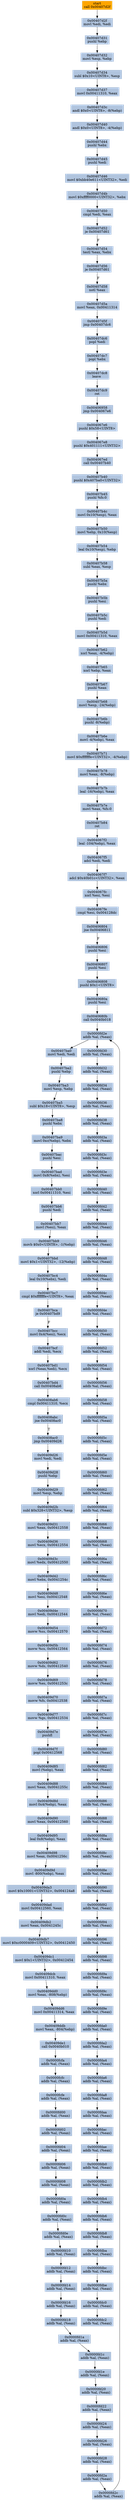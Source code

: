 digraph G {
node[shape=rectangle,style=filled,fillcolor=lightsteelblue,color=lightsteelblue]
bgcolor="transparent"
a0x00406953call_0x00407d2f[label="start\ncall 0x00407d2f",color="lightgrey",fillcolor="orange"];
a0x00407d2fmovl_edi_edi[label="0x00407d2f\nmovl %edi, %edi"];
a0x00407d31pushl_ebp[label="0x00407d31\npushl %ebp"];
a0x00407d32movl_esp_ebp[label="0x00407d32\nmovl %esp, %ebp"];
a0x00407d34subl_0x10UINT8_esp[label="0x00407d34\nsubl $0x10<UINT8>, %esp"];
a0x00407d37movl_0x00411310_eax[label="0x00407d37\nmovl 0x00411310, %eax"];
a0x00407d3candl_0x0UINT8__8ebp_[label="0x00407d3c\nandl $0x0<UINT8>, -8(%ebp)"];
a0x00407d40andl_0x0UINT8__4ebp_[label="0x00407d40\nandl $0x0<UINT8>, -4(%ebp)"];
a0x00407d44pushl_ebx[label="0x00407d44\npushl %ebx"];
a0x00407d45pushl_edi[label="0x00407d45\npushl %edi"];
a0x00407d46movl_0xbb40e611UINT32_edi[label="0x00407d46\nmovl $0xbb40e611<UINT32>, %edi"];
a0x00407d4bmovl_0xffff0000UINT32_ebx[label="0x00407d4b\nmovl $0xffff0000<UINT32>, %ebx"];
a0x00407d50cmpl_edi_eax[label="0x00407d50\ncmpl %edi, %eax"];
a0x00407d52je_0x00407d61[label="0x00407d52\nje 0x00407d61"];
a0x00407d54testl_eax_ebx[label="0x00407d54\ntestl %eax, %ebx"];
a0x00407d56je_0x00407d61[label="0x00407d56\nje 0x00407d61"];
a0x00407d58notl_eax[label="0x00407d58\nnotl %eax"];
a0x00407d5amovl_eax_0x00411314[label="0x00407d5a\nmovl %eax, 0x00411314"];
a0x00407d5fjmp_0x00407dc6[label="0x00407d5f\njmp 0x00407dc6"];
a0x00407dc6popl_edi[label="0x00407dc6\npopl %edi"];
a0x00407dc7popl_ebx[label="0x00407dc7\npopl %ebx"];
a0x00407dc8leave_[label="0x00407dc8\nleave "];
a0x00407dc9ret[label="0x00407dc9\nret"];
a0x00406958jmp_0x004067e6[label="0x00406958\njmp 0x004067e6"];
a0x004067e6pushl_0x58UINT8[label="0x004067e6\npushl $0x58<UINT8>"];
a0x004067e8pushl_0x401111UINT32[label="0x004067e8\npushl $0x401111<UINT32>"];
a0x004067edcall_0x00407b40[label="0x004067ed\ncall 0x00407b40"];
a0x00407b40pushl_0x407ba0UINT32[label="0x00407b40\npushl $0x407ba0<UINT32>"];
a0x00407b45pushl_fs_0[label="0x00407b45\npushl %fs:0"];
a0x00407b4cmovl_0x10esp__eax[label="0x00407b4c\nmovl 0x10(%esp), %eax"];
a0x00407b50movl_ebp_0x10esp_[label="0x00407b50\nmovl %ebp, 0x10(%esp)"];
a0x00407b54leal_0x10esp__ebp[label="0x00407b54\nleal 0x10(%esp), %ebp"];
a0x00407b58subl_eax_esp[label="0x00407b58\nsubl %eax, %esp"];
a0x00407b5apushl_ebx[label="0x00407b5a\npushl %ebx"];
a0x00407b5bpushl_esi[label="0x00407b5b\npushl %esi"];
a0x00407b5cpushl_edi[label="0x00407b5c\npushl %edi"];
a0x00407b5dmovl_0x00411310_eax[label="0x00407b5d\nmovl 0x00411310, %eax"];
a0x00407b62xorl_eax__4ebp_[label="0x00407b62\nxorl %eax, -4(%ebp)"];
a0x00407b65xorl_ebp_eax[label="0x00407b65\nxorl %ebp, %eax"];
a0x00407b67pushl_eax[label="0x00407b67\npushl %eax"];
a0x00407b68movl_esp__24ebp_[label="0x00407b68\nmovl %esp, -24(%ebp)"];
a0x00407b6bpushl__8ebp_[label="0x00407b6b\npushl -8(%ebp)"];
a0x00407b6emovl__4ebp__eax[label="0x00407b6e\nmovl -4(%ebp), %eax"];
a0x00407b71movl_0xfffffffeUINT32__4ebp_[label="0x00407b71\nmovl $0xfffffffe<UINT32>, -4(%ebp)"];
a0x00407b78movl_eax__8ebp_[label="0x00407b78\nmovl %eax, -8(%ebp)"];
a0x00407b7bleal__16ebp__eax[label="0x00407b7b\nleal -16(%ebp), %eax"];
a0x00407b7emovl_eax_fs_0[label="0x00407b7e\nmovl %eax, %fs:0"];
a0x00407b84ret[label="0x00407b84\nret"];
a0x004067f2leal__104ebp__eax[label="0x004067f2\nleal -104(%ebp), %eax"];
a0x004067f5adcl_edi_edi[label="0x004067f5\nadcl %edi, %edi"];
a0x004067f7adcl_0x40b01cUINT32_eax[label="0x004067f7\nadcl $0x40b01c<UINT32>, %eax"];
a0x004067fcxorl_esi_esi[label="0x004067fc\nxorl %esi, %esi"];
a0x004067fecmpl_esi_0x004128dc[label="0x004067fe\ncmpl %esi, 0x004128dc"];
a0x00406804jne_0x00406811[label="0x00406804\njne 0x00406811"];
a0x00406806pushl_esi[label="0x00406806\npushl %esi"];
a0x00406807pushl_esi[label="0x00406807\npushl %esi"];
a0x00406808pushl_0x1UINT8[label="0x00406808\npushl $0x1<UINT8>"];
a0x0040680apushl_esi[label="0x0040680a\npushl %esi"];
a0x0040680bcall_0x0040b018[label="0x0040680b\ncall 0x0040b018"];
a0x0000fd2eaddb_al_eax_[label="0x0000fd2e\naddb %al, (%eax)"];
a0x00407ba0movl_edi_edi[label="0x00407ba0\nmovl %edi, %edi"];
a0x00407ba2pushl_ebp[label="0x00407ba2\npushl %ebp"];
a0x00407ba3movl_esp_ebp[label="0x00407ba3\nmovl %esp, %ebp"];
a0x00407ba5subl_0x18UINT8_esp[label="0x00407ba5\nsubl $0x18<UINT8>, %esp"];
a0x00407ba8pushl_ebx[label="0x00407ba8\npushl %ebx"];
a0x00407ba9movl_0xcebp__ebx[label="0x00407ba9\nmovl 0xc(%ebp), %ebx"];
a0x00407bacpushl_esi[label="0x00407bac\npushl %esi"];
a0x00407badmovl_0x8ebx__esi[label="0x00407bad\nmovl 0x8(%ebx), %esi"];
a0x00407bb0xorl_0x00411310_esi[label="0x00407bb0\nxorl 0x00411310, %esi"];
a0x00407bb6pushl_edi[label="0x00407bb6\npushl %edi"];
a0x00407bb7movl_esi__eax[label="0x00407bb7\nmovl (%esi), %eax"];
a0x00407bb9movb_0x0UINT8__1ebp_[label="0x00407bb9\nmovb $0x0<UINT8>, -1(%ebp)"];
a0x00407bbdmovl_0x1UINT32__12ebp_[label="0x00407bbd\nmovl $0x1<UINT32>, -12(%ebp)"];
a0x00407bc4leal_0x10ebx__edi[label="0x00407bc4\nleal 0x10(%ebx), %edi"];
a0x00407bc7cmpl_0xfffffffeUINT8_eax[label="0x00407bc7\ncmpl $0xfffffffe<UINT8>, %eax"];
a0x00407bcaje_0x00407bd9[label="0x00407bca\nje 0x00407bd9"];
a0x00407bccmovl_0x4esi__ecx[label="0x00407bcc\nmovl 0x4(%esi), %ecx"];
a0x00407bcfaddl_edi_ecx[label="0x00407bcf\naddl %edi, %ecx"];
a0x00407bd1xorl_eaxedi__ecx[label="0x00407bd1\nxorl (%eax,%edi), %ecx"];
a0x00407bd4call_0x00408ab6[label="0x00407bd4\ncall 0x00408ab6"];
a0x00408ab6cmpl_0x00411310_ecx[label="0x00408ab6\ncmpl 0x00411310, %ecx"];
a0x00408abcjne_0x00408ac0[label="0x00408abc\njne 0x00408ac0"];
a0x00408ac0jmp_0x00409d26[label="0x00408ac0\njmp 0x00409d26"];
a0x00409d26movl_edi_edi[label="0x00409d26\nmovl %edi, %edi"];
a0x00409d28pushl_ebp[label="0x00409d28\npushl %ebp"];
a0x00409d29movl_esp_ebp[label="0x00409d29\nmovl %esp, %ebp"];
a0x00409d2bsubl_0x328UINT32_esp[label="0x00409d2b\nsubl $0x328<UINT32>, %esp"];
a0x00409d31movl_eax_0x00412558[label="0x00409d31\nmovl %eax, 0x00412558"];
a0x00409d36movl_ecx_0x00412554[label="0x00409d36\nmovl %ecx, 0x00412554"];
a0x00409d3cmovl_edx_0x00412550[label="0x00409d3c\nmovl %edx, 0x00412550"];
a0x00409d42movl_ebx_0x0041254c[label="0x00409d42\nmovl %ebx, 0x0041254c"];
a0x00409d48movl_esi_0x00412548[label="0x00409d48\nmovl %esi, 0x00412548"];
a0x00409d4emovl_edi_0x00412544[label="0x00409d4e\nmovl %edi, 0x00412544"];
a0x00409d54movw_ss_0x00412570[label="0x00409d54\nmovw %ss, 0x00412570"];
a0x00409d5bmovw_cs_0x00412564[label="0x00409d5b\nmovw %cs, 0x00412564"];
a0x00409d62movw_ds_0x00412540[label="0x00409d62\nmovw %ds, 0x00412540"];
a0x00409d69movw_es_0x0041253c[label="0x00409d69\nmovw %es, 0x0041253c"];
a0x00409d70movw_fs_0x00412538[label="0x00409d70\nmovw %fs, 0x00412538"];
a0x00409d77movw_gs_0x00412534[label="0x00409d77\nmovw %gs, 0x00412534"];
a0x00409d7epushfl_[label="0x00409d7e\npushfl "];
a0x00409d7fpopl_0x00412568[label="0x00409d7f\npopl 0x00412568"];
a0x00409d85movl_ebp__eax[label="0x00409d85\nmovl (%ebp), %eax"];
a0x00409d88movl_eax_0x0041255c[label="0x00409d88\nmovl %eax, 0x0041255c"];
a0x00409d8dmovl_0x4ebp__eax[label="0x00409d8d\nmovl 0x4(%ebp), %eax"];
a0x00409d90movl_eax_0x00412560[label="0x00409d90\nmovl %eax, 0x00412560"];
a0x00409d95leal_0x8ebp__eax[label="0x00409d95\nleal 0x8(%ebp), %eax"];
a0x00409d98movl_eax_0x0041256c[label="0x00409d98\nmovl %eax, 0x0041256c"];
a0x00409d9dmovl__800ebp__eax[label="0x00409d9d\nmovl -800(%ebp), %eax"];
a0x00409da3movl_0x10001UINT32_0x004124a8[label="0x00409da3\nmovl $0x10001<UINT32>, 0x004124a8"];
a0x00409dadmovl_0x00412560_eax[label="0x00409dad\nmovl 0x00412560, %eax"];
a0x00409db2movl_eax_0x0041245c[label="0x00409db2\nmovl %eax, 0x0041245c"];
a0x00409db7movl_0xc0000409UINT32_0x00412450[label="0x00409db7\nmovl $0xc0000409<UINT32>, 0x00412450"];
a0x00409dc1movl_0x1UINT32_0x00412454[label="0x00409dc1\nmovl $0x1<UINT32>, 0x00412454"];
a0x00409dcbmovl_0x00411310_eax[label="0x00409dcb\nmovl 0x00411310, %eax"];
a0x00409dd0movl_eax__808ebp_[label="0x00409dd0\nmovl %eax, -808(%ebp)"];
a0x00409dd6movl_0x00411314_eax[label="0x00409dd6\nmovl 0x00411314, %eax"];
a0x00409ddbmovl_eax__804ebp_[label="0x00409ddb\nmovl %eax, -804(%ebp)"];
a0x00409de1call_0x0040b010[label="0x00409de1\ncall 0x0040b010"];
a0x0000fcfaaddb_al_eax_[label="0x0000fcfa\naddb %al, (%eax)"];
a0x0000fcfcaddb_al_eax_[label="0x0000fcfc\naddb %al, (%eax)"];
a0x0000fcfeaddb_al_eax_[label="0x0000fcfe\naddb %al, (%eax)"];
a0x0000fd00addb_al_eax_[label="0x0000fd00\naddb %al, (%eax)"];
a0x0000fd02addb_al_eax_[label="0x0000fd02\naddb %al, (%eax)"];
a0x0000fd04addb_al_eax_[label="0x0000fd04\naddb %al, (%eax)"];
a0x0000fd06addb_al_eax_[label="0x0000fd06\naddb %al, (%eax)"];
a0x0000fd08addb_al_eax_[label="0x0000fd08\naddb %al, (%eax)"];
a0x0000fd0aaddb_al_eax_[label="0x0000fd0a\naddb %al, (%eax)"];
a0x0000fd0caddb_al_eax_[label="0x0000fd0c\naddb %al, (%eax)"];
a0x0000fd0eaddb_al_eax_[label="0x0000fd0e\naddb %al, (%eax)"];
a0x0000fd10addb_al_eax_[label="0x0000fd10\naddb %al, (%eax)"];
a0x0000fd12addb_al_eax_[label="0x0000fd12\naddb %al, (%eax)"];
a0x0000fd14addb_al_eax_[label="0x0000fd14\naddb %al, (%eax)"];
a0x0000fd16addb_al_eax_[label="0x0000fd16\naddb %al, (%eax)"];
a0x0000fd18addb_al_eax_[label="0x0000fd18\naddb %al, (%eax)"];
a0x0000fd1aaddb_al_eax_[label="0x0000fd1a\naddb %al, (%eax)"];
a0x0000fd1caddb_al_eax_[label="0x0000fd1c\naddb %al, (%eax)"];
a0x0000fd1eaddb_al_eax_[label="0x0000fd1e\naddb %al, (%eax)"];
a0x0000fd20addb_al_eax_[label="0x0000fd20\naddb %al, (%eax)"];
a0x0000fd22addb_al_eax_[label="0x0000fd22\naddb %al, (%eax)"];
a0x0000fd24addb_al_eax_[label="0x0000fd24\naddb %al, (%eax)"];
a0x0000fd26addb_al_eax_[label="0x0000fd26\naddb %al, (%eax)"];
a0x0000fd28addb_al_eax_[label="0x0000fd28\naddb %al, (%eax)"];
a0x0000fd2aaddb_al_eax_[label="0x0000fd2a\naddb %al, (%eax)"];
a0x0000fd2caddb_al_eax_[label="0x0000fd2c\naddb %al, (%eax)"];
a0x0000fd30addb_al_eax_[label="0x0000fd30\naddb %al, (%eax)"];
a0x0000fd32addb_al_eax_[label="0x0000fd32\naddb %al, (%eax)"];
a0x0000fd34addb_al_eax_[label="0x0000fd34\naddb %al, (%eax)"];
a0x0000fd36addb_al_eax_[label="0x0000fd36\naddb %al, (%eax)"];
a0x0000fd38addb_al_eax_[label="0x0000fd38\naddb %al, (%eax)"];
a0x0000fd3aaddb_al_eax_[label="0x0000fd3a\naddb %al, (%eax)"];
a0x0000fd3caddb_al_eax_[label="0x0000fd3c\naddb %al, (%eax)"];
a0x0000fd3eaddb_al_eax_[label="0x0000fd3e\naddb %al, (%eax)"];
a0x0000fd40addb_al_eax_[label="0x0000fd40\naddb %al, (%eax)"];
a0x0000fd42addb_al_eax_[label="0x0000fd42\naddb %al, (%eax)"];
a0x0000fd44addb_al_eax_[label="0x0000fd44\naddb %al, (%eax)"];
a0x0000fd46addb_al_eax_[label="0x0000fd46\naddb %al, (%eax)"];
a0x0000fd48addb_al_eax_[label="0x0000fd48\naddb %al, (%eax)"];
a0x0000fd4aaddb_al_eax_[label="0x0000fd4a\naddb %al, (%eax)"];
a0x0000fd4caddb_al_eax_[label="0x0000fd4c\naddb %al, (%eax)"];
a0x0000fd4eaddb_al_eax_[label="0x0000fd4e\naddb %al, (%eax)"];
a0x0000fd50addb_al_eax_[label="0x0000fd50\naddb %al, (%eax)"];
a0x0000fd52addb_al_eax_[label="0x0000fd52\naddb %al, (%eax)"];
a0x0000fd54addb_al_eax_[label="0x0000fd54\naddb %al, (%eax)"];
a0x0000fd56addb_al_eax_[label="0x0000fd56\naddb %al, (%eax)"];
a0x0000fd58addb_al_eax_[label="0x0000fd58\naddb %al, (%eax)"];
a0x0000fd5aaddb_al_eax_[label="0x0000fd5a\naddb %al, (%eax)"];
a0x0000fd5caddb_al_eax_[label="0x0000fd5c\naddb %al, (%eax)"];
a0x0000fd5eaddb_al_eax_[label="0x0000fd5e\naddb %al, (%eax)"];
a0x0000fd60addb_al_eax_[label="0x0000fd60\naddb %al, (%eax)"];
a0x0000fd62addb_al_eax_[label="0x0000fd62\naddb %al, (%eax)"];
a0x0000fd64addb_al_eax_[label="0x0000fd64\naddb %al, (%eax)"];
a0x0000fd66addb_al_eax_[label="0x0000fd66\naddb %al, (%eax)"];
a0x0000fd68addb_al_eax_[label="0x0000fd68\naddb %al, (%eax)"];
a0x0000fd6aaddb_al_eax_[label="0x0000fd6a\naddb %al, (%eax)"];
a0x0000fd6caddb_al_eax_[label="0x0000fd6c\naddb %al, (%eax)"];
a0x0000fd6eaddb_al_eax_[label="0x0000fd6e\naddb %al, (%eax)"];
a0x0000fd70addb_al_eax_[label="0x0000fd70\naddb %al, (%eax)"];
a0x0000fd72addb_al_eax_[label="0x0000fd72\naddb %al, (%eax)"];
a0x0000fd74addb_al_eax_[label="0x0000fd74\naddb %al, (%eax)"];
a0x0000fd76addb_al_eax_[label="0x0000fd76\naddb %al, (%eax)"];
a0x0000fd78addb_al_eax_[label="0x0000fd78\naddb %al, (%eax)"];
a0x0000fd7aaddb_al_eax_[label="0x0000fd7a\naddb %al, (%eax)"];
a0x0000fd7caddb_al_eax_[label="0x0000fd7c\naddb %al, (%eax)"];
a0x0000fd7eaddb_al_eax_[label="0x0000fd7e\naddb %al, (%eax)"];
a0x0000fd80addb_al_eax_[label="0x0000fd80\naddb %al, (%eax)"];
a0x0000fd82addb_al_eax_[label="0x0000fd82\naddb %al, (%eax)"];
a0x0000fd84addb_al_eax_[label="0x0000fd84\naddb %al, (%eax)"];
a0x0000fd86addb_al_eax_[label="0x0000fd86\naddb %al, (%eax)"];
a0x0000fd88addb_al_eax_[label="0x0000fd88\naddb %al, (%eax)"];
a0x0000fd8aaddb_al_eax_[label="0x0000fd8a\naddb %al, (%eax)"];
a0x0000fd8caddb_al_eax_[label="0x0000fd8c\naddb %al, (%eax)"];
a0x0000fd8eaddb_al_eax_[label="0x0000fd8e\naddb %al, (%eax)"];
a0x0000fd90addb_al_eax_[label="0x0000fd90\naddb %al, (%eax)"];
a0x0000fd92addb_al_eax_[label="0x0000fd92\naddb %al, (%eax)"];
a0x0000fd94addb_al_eax_[label="0x0000fd94\naddb %al, (%eax)"];
a0x0000fd96addb_al_eax_[label="0x0000fd96\naddb %al, (%eax)"];
a0x0000fd98addb_al_eax_[label="0x0000fd98\naddb %al, (%eax)"];
a0x0000fd9aaddb_al_eax_[label="0x0000fd9a\naddb %al, (%eax)"];
a0x0000fd9caddb_al_eax_[label="0x0000fd9c\naddb %al, (%eax)"];
a0x0000fd9eaddb_al_eax_[label="0x0000fd9e\naddb %al, (%eax)"];
a0x0000fda0addb_al_eax_[label="0x0000fda0\naddb %al, (%eax)"];
a0x0000fda2addb_al_eax_[label="0x0000fda2\naddb %al, (%eax)"];
a0x0000fda4addb_al_eax_[label="0x0000fda4\naddb %al, (%eax)"];
a0x0000fda6addb_al_eax_[label="0x0000fda6\naddb %al, (%eax)"];
a0x0000fda8addb_al_eax_[label="0x0000fda8\naddb %al, (%eax)"];
a0x0000fdaaaddb_al_eax_[label="0x0000fdaa\naddb %al, (%eax)"];
a0x0000fdacaddb_al_eax_[label="0x0000fdac\naddb %al, (%eax)"];
a0x0000fdaeaddb_al_eax_[label="0x0000fdae\naddb %al, (%eax)"];
a0x0000fdb0addb_al_eax_[label="0x0000fdb0\naddb %al, (%eax)"];
a0x0000fdb2addb_al_eax_[label="0x0000fdb2\naddb %al, (%eax)"];
a0x0000fdb4addb_al_eax_[label="0x0000fdb4\naddb %al, (%eax)"];
a0x0000fdb6addb_al_eax_[label="0x0000fdb6\naddb %al, (%eax)"];
a0x0000fdb8addb_al_eax_[label="0x0000fdb8\naddb %al, (%eax)"];
a0x0000fdbaaddb_al_eax_[label="0x0000fdba\naddb %al, (%eax)"];
a0x0000fdbcaddb_al_eax_[label="0x0000fdbc\naddb %al, (%eax)"];
a0x0000fdbeaddb_al_eax_[label="0x0000fdbe\naddb %al, (%eax)"];
a0x0000fdc0addb_al_eax_[label="0x0000fdc0\naddb %al, (%eax)"];
a0x0000fdc2addb_al_eax_[label="0x0000fdc2\naddb %al, (%eax)"];
a0x00406953call_0x00407d2f -> a0x00407d2fmovl_edi_edi [color="#000000"];
a0x00407d2fmovl_edi_edi -> a0x00407d31pushl_ebp [color="#000000"];
a0x00407d31pushl_ebp -> a0x00407d32movl_esp_ebp [color="#000000"];
a0x00407d32movl_esp_ebp -> a0x00407d34subl_0x10UINT8_esp [color="#000000"];
a0x00407d34subl_0x10UINT8_esp -> a0x00407d37movl_0x00411310_eax [color="#000000"];
a0x00407d37movl_0x00411310_eax -> a0x00407d3candl_0x0UINT8__8ebp_ [color="#000000"];
a0x00407d3candl_0x0UINT8__8ebp_ -> a0x00407d40andl_0x0UINT8__4ebp_ [color="#000000"];
a0x00407d40andl_0x0UINT8__4ebp_ -> a0x00407d44pushl_ebx [color="#000000"];
a0x00407d44pushl_ebx -> a0x00407d45pushl_edi [color="#000000"];
a0x00407d45pushl_edi -> a0x00407d46movl_0xbb40e611UINT32_edi [color="#000000"];
a0x00407d46movl_0xbb40e611UINT32_edi -> a0x00407d4bmovl_0xffff0000UINT32_ebx [color="#000000"];
a0x00407d4bmovl_0xffff0000UINT32_ebx -> a0x00407d50cmpl_edi_eax [color="#000000"];
a0x00407d50cmpl_edi_eax -> a0x00407d52je_0x00407d61 [color="#000000"];
a0x00407d52je_0x00407d61 -> a0x00407d54testl_eax_ebx [color="#000000",label="F"];
a0x00407d54testl_eax_ebx -> a0x00407d56je_0x00407d61 [color="#000000"];
a0x00407d56je_0x00407d61 -> a0x00407d58notl_eax [color="#000000",label="F"];
a0x00407d58notl_eax -> a0x00407d5amovl_eax_0x00411314 [color="#000000"];
a0x00407d5amovl_eax_0x00411314 -> a0x00407d5fjmp_0x00407dc6 [color="#000000"];
a0x00407d5fjmp_0x00407dc6 -> a0x00407dc6popl_edi [color="#000000"];
a0x00407dc6popl_edi -> a0x00407dc7popl_ebx [color="#000000"];
a0x00407dc7popl_ebx -> a0x00407dc8leave_ [color="#000000"];
a0x00407dc8leave_ -> a0x00407dc9ret [color="#000000"];
a0x00407dc9ret -> a0x00406958jmp_0x004067e6 [color="#000000"];
a0x00406958jmp_0x004067e6 -> a0x004067e6pushl_0x58UINT8 [color="#000000"];
a0x004067e6pushl_0x58UINT8 -> a0x004067e8pushl_0x401111UINT32 [color="#000000"];
a0x004067e8pushl_0x401111UINT32 -> a0x004067edcall_0x00407b40 [color="#000000"];
a0x004067edcall_0x00407b40 -> a0x00407b40pushl_0x407ba0UINT32 [color="#000000"];
a0x00407b40pushl_0x407ba0UINT32 -> a0x00407b45pushl_fs_0 [color="#000000"];
a0x00407b45pushl_fs_0 -> a0x00407b4cmovl_0x10esp__eax [color="#000000"];
a0x00407b4cmovl_0x10esp__eax -> a0x00407b50movl_ebp_0x10esp_ [color="#000000"];
a0x00407b50movl_ebp_0x10esp_ -> a0x00407b54leal_0x10esp__ebp [color="#000000"];
a0x00407b54leal_0x10esp__ebp -> a0x00407b58subl_eax_esp [color="#000000"];
a0x00407b58subl_eax_esp -> a0x00407b5apushl_ebx [color="#000000"];
a0x00407b5apushl_ebx -> a0x00407b5bpushl_esi [color="#000000"];
a0x00407b5bpushl_esi -> a0x00407b5cpushl_edi [color="#000000"];
a0x00407b5cpushl_edi -> a0x00407b5dmovl_0x00411310_eax [color="#000000"];
a0x00407b5dmovl_0x00411310_eax -> a0x00407b62xorl_eax__4ebp_ [color="#000000"];
a0x00407b62xorl_eax__4ebp_ -> a0x00407b65xorl_ebp_eax [color="#000000"];
a0x00407b65xorl_ebp_eax -> a0x00407b67pushl_eax [color="#000000"];
a0x00407b67pushl_eax -> a0x00407b68movl_esp__24ebp_ [color="#000000"];
a0x00407b68movl_esp__24ebp_ -> a0x00407b6bpushl__8ebp_ [color="#000000"];
a0x00407b6bpushl__8ebp_ -> a0x00407b6emovl__4ebp__eax [color="#000000"];
a0x00407b6emovl__4ebp__eax -> a0x00407b71movl_0xfffffffeUINT32__4ebp_ [color="#000000"];
a0x00407b71movl_0xfffffffeUINT32__4ebp_ -> a0x00407b78movl_eax__8ebp_ [color="#000000"];
a0x00407b78movl_eax__8ebp_ -> a0x00407b7bleal__16ebp__eax [color="#000000"];
a0x00407b7bleal__16ebp__eax -> a0x00407b7emovl_eax_fs_0 [color="#000000"];
a0x00407b7emovl_eax_fs_0 -> a0x00407b84ret [color="#000000"];
a0x00407b84ret -> a0x004067f2leal__104ebp__eax [color="#000000"];
a0x004067f2leal__104ebp__eax -> a0x004067f5adcl_edi_edi [color="#000000"];
a0x004067f5adcl_edi_edi -> a0x004067f7adcl_0x40b01cUINT32_eax [color="#000000"];
a0x004067f7adcl_0x40b01cUINT32_eax -> a0x004067fcxorl_esi_esi [color="#000000"];
a0x004067fcxorl_esi_esi -> a0x004067fecmpl_esi_0x004128dc [color="#000000"];
a0x004067fecmpl_esi_0x004128dc -> a0x00406804jne_0x00406811 [color="#000000"];
a0x00406804jne_0x00406811 -> a0x00406806pushl_esi [color="#000000",label="F"];
a0x00406806pushl_esi -> a0x00406807pushl_esi [color="#000000"];
a0x00406807pushl_esi -> a0x00406808pushl_0x1UINT8 [color="#000000"];
a0x00406808pushl_0x1UINT8 -> a0x0040680apushl_esi [color="#000000"];
a0x0040680apushl_esi -> a0x0040680bcall_0x0040b018 [color="#000000"];
a0x0040680bcall_0x0040b018 -> a0x0000fd2eaddb_al_eax_ [color="#000000"];
a0x0000fd2eaddb_al_eax_ -> a0x00407ba0movl_edi_edi [color="#000000"];
a0x00407ba0movl_edi_edi -> a0x00407ba2pushl_ebp [color="#000000"];
a0x00407ba2pushl_ebp -> a0x00407ba3movl_esp_ebp [color="#000000"];
a0x00407ba3movl_esp_ebp -> a0x00407ba5subl_0x18UINT8_esp [color="#000000"];
a0x00407ba5subl_0x18UINT8_esp -> a0x00407ba8pushl_ebx [color="#000000"];
a0x00407ba8pushl_ebx -> a0x00407ba9movl_0xcebp__ebx [color="#000000"];
a0x00407ba9movl_0xcebp__ebx -> a0x00407bacpushl_esi [color="#000000"];
a0x00407bacpushl_esi -> a0x00407badmovl_0x8ebx__esi [color="#000000"];
a0x00407badmovl_0x8ebx__esi -> a0x00407bb0xorl_0x00411310_esi [color="#000000"];
a0x00407bb0xorl_0x00411310_esi -> a0x00407bb6pushl_edi [color="#000000"];
a0x00407bb6pushl_edi -> a0x00407bb7movl_esi__eax [color="#000000"];
a0x00407bb7movl_esi__eax -> a0x00407bb9movb_0x0UINT8__1ebp_ [color="#000000"];
a0x00407bb9movb_0x0UINT8__1ebp_ -> a0x00407bbdmovl_0x1UINT32__12ebp_ [color="#000000"];
a0x00407bbdmovl_0x1UINT32__12ebp_ -> a0x00407bc4leal_0x10ebx__edi [color="#000000"];
a0x00407bc4leal_0x10ebx__edi -> a0x00407bc7cmpl_0xfffffffeUINT8_eax [color="#000000"];
a0x00407bc7cmpl_0xfffffffeUINT8_eax -> a0x00407bcaje_0x00407bd9 [color="#000000"];
a0x00407bcaje_0x00407bd9 -> a0x00407bccmovl_0x4esi__ecx [color="#000000",label="F"];
a0x00407bccmovl_0x4esi__ecx -> a0x00407bcfaddl_edi_ecx [color="#000000"];
a0x00407bcfaddl_edi_ecx -> a0x00407bd1xorl_eaxedi__ecx [color="#000000"];
a0x00407bd1xorl_eaxedi__ecx -> a0x00407bd4call_0x00408ab6 [color="#000000"];
a0x00407bd4call_0x00408ab6 -> a0x00408ab6cmpl_0x00411310_ecx [color="#000000"];
a0x00408ab6cmpl_0x00411310_ecx -> a0x00408abcjne_0x00408ac0 [color="#000000"];
a0x00408abcjne_0x00408ac0 -> a0x00408ac0jmp_0x00409d26 [color="#000000",label="T"];
a0x00408ac0jmp_0x00409d26 -> a0x00409d26movl_edi_edi [color="#000000"];
a0x00409d26movl_edi_edi -> a0x00409d28pushl_ebp [color="#000000"];
a0x00409d28pushl_ebp -> a0x00409d29movl_esp_ebp [color="#000000"];
a0x00409d29movl_esp_ebp -> a0x00409d2bsubl_0x328UINT32_esp [color="#000000"];
a0x00409d2bsubl_0x328UINT32_esp -> a0x00409d31movl_eax_0x00412558 [color="#000000"];
a0x00409d31movl_eax_0x00412558 -> a0x00409d36movl_ecx_0x00412554 [color="#000000"];
a0x00409d36movl_ecx_0x00412554 -> a0x00409d3cmovl_edx_0x00412550 [color="#000000"];
a0x00409d3cmovl_edx_0x00412550 -> a0x00409d42movl_ebx_0x0041254c [color="#000000"];
a0x00409d42movl_ebx_0x0041254c -> a0x00409d48movl_esi_0x00412548 [color="#000000"];
a0x00409d48movl_esi_0x00412548 -> a0x00409d4emovl_edi_0x00412544 [color="#000000"];
a0x00409d4emovl_edi_0x00412544 -> a0x00409d54movw_ss_0x00412570 [color="#000000"];
a0x00409d54movw_ss_0x00412570 -> a0x00409d5bmovw_cs_0x00412564 [color="#000000"];
a0x00409d5bmovw_cs_0x00412564 -> a0x00409d62movw_ds_0x00412540 [color="#000000"];
a0x00409d62movw_ds_0x00412540 -> a0x00409d69movw_es_0x0041253c [color="#000000"];
a0x00409d69movw_es_0x0041253c -> a0x00409d70movw_fs_0x00412538 [color="#000000"];
a0x00409d70movw_fs_0x00412538 -> a0x00409d77movw_gs_0x00412534 [color="#000000"];
a0x00409d77movw_gs_0x00412534 -> a0x00409d7epushfl_ [color="#000000"];
a0x00409d7epushfl_ -> a0x00409d7fpopl_0x00412568 [color="#000000"];
a0x00409d7fpopl_0x00412568 -> a0x00409d85movl_ebp__eax [color="#000000"];
a0x00409d85movl_ebp__eax -> a0x00409d88movl_eax_0x0041255c [color="#000000"];
a0x00409d88movl_eax_0x0041255c -> a0x00409d8dmovl_0x4ebp__eax [color="#000000"];
a0x00409d8dmovl_0x4ebp__eax -> a0x00409d90movl_eax_0x00412560 [color="#000000"];
a0x00409d90movl_eax_0x00412560 -> a0x00409d95leal_0x8ebp__eax [color="#000000"];
a0x00409d95leal_0x8ebp__eax -> a0x00409d98movl_eax_0x0041256c [color="#000000"];
a0x00409d98movl_eax_0x0041256c -> a0x00409d9dmovl__800ebp__eax [color="#000000"];
a0x00409d9dmovl__800ebp__eax -> a0x00409da3movl_0x10001UINT32_0x004124a8 [color="#000000"];
a0x00409da3movl_0x10001UINT32_0x004124a8 -> a0x00409dadmovl_0x00412560_eax [color="#000000"];
a0x00409dadmovl_0x00412560_eax -> a0x00409db2movl_eax_0x0041245c [color="#000000"];
a0x00409db2movl_eax_0x0041245c -> a0x00409db7movl_0xc0000409UINT32_0x00412450 [color="#000000"];
a0x00409db7movl_0xc0000409UINT32_0x00412450 -> a0x00409dc1movl_0x1UINT32_0x00412454 [color="#000000"];
a0x00409dc1movl_0x1UINT32_0x00412454 -> a0x00409dcbmovl_0x00411310_eax [color="#000000"];
a0x00409dcbmovl_0x00411310_eax -> a0x00409dd0movl_eax__808ebp_ [color="#000000"];
a0x00409dd0movl_eax__808ebp_ -> a0x00409dd6movl_0x00411314_eax [color="#000000"];
a0x00409dd6movl_0x00411314_eax -> a0x00409ddbmovl_eax__804ebp_ [color="#000000"];
a0x00409ddbmovl_eax__804ebp_ -> a0x00409de1call_0x0040b010 [color="#000000"];
a0x00409de1call_0x0040b010 -> a0x0000fcfaaddb_al_eax_ [color="#000000"];
a0x0000fcfaaddb_al_eax_ -> a0x0000fcfcaddb_al_eax_ [color="#000000"];
a0x0000fcfcaddb_al_eax_ -> a0x0000fcfeaddb_al_eax_ [color="#000000"];
a0x0000fcfeaddb_al_eax_ -> a0x0000fd00addb_al_eax_ [color="#000000"];
a0x0000fd00addb_al_eax_ -> a0x0000fd02addb_al_eax_ [color="#000000"];
a0x0000fd02addb_al_eax_ -> a0x0000fd04addb_al_eax_ [color="#000000"];
a0x0000fd04addb_al_eax_ -> a0x0000fd06addb_al_eax_ [color="#000000"];
a0x0000fd06addb_al_eax_ -> a0x0000fd08addb_al_eax_ [color="#000000"];
a0x0000fd08addb_al_eax_ -> a0x0000fd0aaddb_al_eax_ [color="#000000"];
a0x0000fd0aaddb_al_eax_ -> a0x0000fd0caddb_al_eax_ [color="#000000"];
a0x0000fd0caddb_al_eax_ -> a0x0000fd0eaddb_al_eax_ [color="#000000"];
a0x0000fd0eaddb_al_eax_ -> a0x0000fd10addb_al_eax_ [color="#000000"];
a0x0000fd10addb_al_eax_ -> a0x0000fd12addb_al_eax_ [color="#000000"];
a0x0000fd12addb_al_eax_ -> a0x0000fd14addb_al_eax_ [color="#000000"];
a0x0000fd14addb_al_eax_ -> a0x0000fd16addb_al_eax_ [color="#000000"];
a0x0000fd16addb_al_eax_ -> a0x0000fd18addb_al_eax_ [color="#000000"];
a0x0000fd18addb_al_eax_ -> a0x0000fd1aaddb_al_eax_ [color="#000000"];
a0x0000fd1aaddb_al_eax_ -> a0x0000fd1caddb_al_eax_ [color="#000000"];
a0x0000fd1caddb_al_eax_ -> a0x0000fd1eaddb_al_eax_ [color="#000000"];
a0x0000fd1eaddb_al_eax_ -> a0x0000fd20addb_al_eax_ [color="#000000"];
a0x0000fd20addb_al_eax_ -> a0x0000fd22addb_al_eax_ [color="#000000"];
a0x0000fd22addb_al_eax_ -> a0x0000fd24addb_al_eax_ [color="#000000"];
a0x0000fd24addb_al_eax_ -> a0x0000fd26addb_al_eax_ [color="#000000"];
a0x0000fd26addb_al_eax_ -> a0x0000fd28addb_al_eax_ [color="#000000"];
a0x0000fd28addb_al_eax_ -> a0x0000fd2aaddb_al_eax_ [color="#000000"];
a0x0000fd2aaddb_al_eax_ -> a0x0000fd2caddb_al_eax_ [color="#000000"];
a0x0000fd2caddb_al_eax_ -> a0x0000fd2eaddb_al_eax_ [color="#000000"];
a0x0000fd2eaddb_al_eax_ -> a0x0000fd30addb_al_eax_ [color="#000000"];
a0x0000fd30addb_al_eax_ -> a0x0000fd32addb_al_eax_ [color="#000000"];
a0x0000fd32addb_al_eax_ -> a0x0000fd34addb_al_eax_ [color="#000000"];
a0x0000fd34addb_al_eax_ -> a0x0000fd36addb_al_eax_ [color="#000000"];
a0x0000fd36addb_al_eax_ -> a0x0000fd38addb_al_eax_ [color="#000000"];
a0x0000fd38addb_al_eax_ -> a0x0000fd3aaddb_al_eax_ [color="#000000"];
a0x0000fd3aaddb_al_eax_ -> a0x0000fd3caddb_al_eax_ [color="#000000"];
a0x0000fd3caddb_al_eax_ -> a0x0000fd3eaddb_al_eax_ [color="#000000"];
a0x0000fd3eaddb_al_eax_ -> a0x0000fd40addb_al_eax_ [color="#000000"];
a0x0000fd40addb_al_eax_ -> a0x0000fd42addb_al_eax_ [color="#000000"];
a0x0000fd42addb_al_eax_ -> a0x0000fd44addb_al_eax_ [color="#000000"];
a0x0000fd44addb_al_eax_ -> a0x0000fd46addb_al_eax_ [color="#000000"];
a0x0000fd46addb_al_eax_ -> a0x0000fd48addb_al_eax_ [color="#000000"];
a0x0000fd48addb_al_eax_ -> a0x0000fd4aaddb_al_eax_ [color="#000000"];
a0x0000fd4aaddb_al_eax_ -> a0x0000fd4caddb_al_eax_ [color="#000000"];
a0x0000fd4caddb_al_eax_ -> a0x0000fd4eaddb_al_eax_ [color="#000000"];
a0x0000fd4eaddb_al_eax_ -> a0x0000fd50addb_al_eax_ [color="#000000"];
a0x0000fd50addb_al_eax_ -> a0x0000fd52addb_al_eax_ [color="#000000"];
a0x0000fd52addb_al_eax_ -> a0x0000fd54addb_al_eax_ [color="#000000"];
a0x0000fd54addb_al_eax_ -> a0x0000fd56addb_al_eax_ [color="#000000"];
a0x0000fd56addb_al_eax_ -> a0x0000fd58addb_al_eax_ [color="#000000"];
a0x0000fd58addb_al_eax_ -> a0x0000fd5aaddb_al_eax_ [color="#000000"];
a0x0000fd5aaddb_al_eax_ -> a0x0000fd5caddb_al_eax_ [color="#000000"];
a0x0000fd5caddb_al_eax_ -> a0x0000fd5eaddb_al_eax_ [color="#000000"];
a0x0000fd5eaddb_al_eax_ -> a0x0000fd60addb_al_eax_ [color="#000000"];
a0x0000fd60addb_al_eax_ -> a0x0000fd62addb_al_eax_ [color="#000000"];
a0x0000fd62addb_al_eax_ -> a0x0000fd64addb_al_eax_ [color="#000000"];
a0x0000fd64addb_al_eax_ -> a0x0000fd66addb_al_eax_ [color="#000000"];
a0x0000fd66addb_al_eax_ -> a0x0000fd68addb_al_eax_ [color="#000000"];
a0x0000fd68addb_al_eax_ -> a0x0000fd6aaddb_al_eax_ [color="#000000"];
a0x0000fd6aaddb_al_eax_ -> a0x0000fd6caddb_al_eax_ [color="#000000"];
a0x0000fd6caddb_al_eax_ -> a0x0000fd6eaddb_al_eax_ [color="#000000"];
a0x0000fd6eaddb_al_eax_ -> a0x0000fd70addb_al_eax_ [color="#000000"];
a0x0000fd70addb_al_eax_ -> a0x0000fd72addb_al_eax_ [color="#000000"];
a0x0000fd72addb_al_eax_ -> a0x0000fd74addb_al_eax_ [color="#000000"];
a0x0000fd74addb_al_eax_ -> a0x0000fd76addb_al_eax_ [color="#000000"];
a0x0000fd76addb_al_eax_ -> a0x0000fd78addb_al_eax_ [color="#000000"];
a0x0000fd78addb_al_eax_ -> a0x0000fd7aaddb_al_eax_ [color="#000000"];
a0x0000fd7aaddb_al_eax_ -> a0x0000fd7caddb_al_eax_ [color="#000000"];
a0x0000fd7caddb_al_eax_ -> a0x0000fd7eaddb_al_eax_ [color="#000000"];
a0x0000fd7eaddb_al_eax_ -> a0x0000fd80addb_al_eax_ [color="#000000"];
a0x0000fd80addb_al_eax_ -> a0x0000fd82addb_al_eax_ [color="#000000"];
a0x0000fd82addb_al_eax_ -> a0x0000fd84addb_al_eax_ [color="#000000"];
a0x0000fd84addb_al_eax_ -> a0x0000fd86addb_al_eax_ [color="#000000"];
a0x0000fd86addb_al_eax_ -> a0x0000fd88addb_al_eax_ [color="#000000"];
a0x0000fd88addb_al_eax_ -> a0x0000fd8aaddb_al_eax_ [color="#000000"];
a0x0000fd8aaddb_al_eax_ -> a0x0000fd8caddb_al_eax_ [color="#000000"];
a0x0000fd8caddb_al_eax_ -> a0x0000fd8eaddb_al_eax_ [color="#000000"];
a0x0000fd8eaddb_al_eax_ -> a0x0000fd90addb_al_eax_ [color="#000000"];
a0x0000fd90addb_al_eax_ -> a0x0000fd92addb_al_eax_ [color="#000000"];
a0x0000fd92addb_al_eax_ -> a0x0000fd94addb_al_eax_ [color="#000000"];
a0x0000fd94addb_al_eax_ -> a0x0000fd96addb_al_eax_ [color="#000000"];
a0x0000fd96addb_al_eax_ -> a0x0000fd98addb_al_eax_ [color="#000000"];
a0x0000fd98addb_al_eax_ -> a0x0000fd9aaddb_al_eax_ [color="#000000"];
a0x0000fd9aaddb_al_eax_ -> a0x0000fd9caddb_al_eax_ [color="#000000"];
a0x0000fd9caddb_al_eax_ -> a0x0000fd9eaddb_al_eax_ [color="#000000"];
a0x0000fd9eaddb_al_eax_ -> a0x0000fda0addb_al_eax_ [color="#000000"];
a0x0000fda0addb_al_eax_ -> a0x0000fda2addb_al_eax_ [color="#000000"];
a0x0000fda2addb_al_eax_ -> a0x0000fda4addb_al_eax_ [color="#000000"];
a0x0000fda4addb_al_eax_ -> a0x0000fda6addb_al_eax_ [color="#000000"];
a0x0000fda6addb_al_eax_ -> a0x0000fda8addb_al_eax_ [color="#000000"];
a0x0000fda8addb_al_eax_ -> a0x0000fdaaaddb_al_eax_ [color="#000000"];
a0x0000fdaaaddb_al_eax_ -> a0x0000fdacaddb_al_eax_ [color="#000000"];
a0x0000fdacaddb_al_eax_ -> a0x0000fdaeaddb_al_eax_ [color="#000000"];
a0x0000fdaeaddb_al_eax_ -> a0x0000fdb0addb_al_eax_ [color="#000000"];
a0x0000fdb0addb_al_eax_ -> a0x0000fdb2addb_al_eax_ [color="#000000"];
a0x0000fdb2addb_al_eax_ -> a0x0000fdb4addb_al_eax_ [color="#000000"];
a0x0000fdb4addb_al_eax_ -> a0x0000fdb6addb_al_eax_ [color="#000000"];
a0x0000fdb6addb_al_eax_ -> a0x0000fdb8addb_al_eax_ [color="#000000"];
a0x0000fdb8addb_al_eax_ -> a0x0000fdbaaddb_al_eax_ [color="#000000"];
a0x0000fdbaaddb_al_eax_ -> a0x0000fdbcaddb_al_eax_ [color="#000000"];
a0x0000fdbcaddb_al_eax_ -> a0x0000fdbeaddb_al_eax_ [color="#000000"];
a0x0000fdbeaddb_al_eax_ -> a0x0000fdc0addb_al_eax_ [color="#000000"];
a0x0000fdc0addb_al_eax_ -> a0x0000fdc2addb_al_eax_ [color="#000000"];
}
